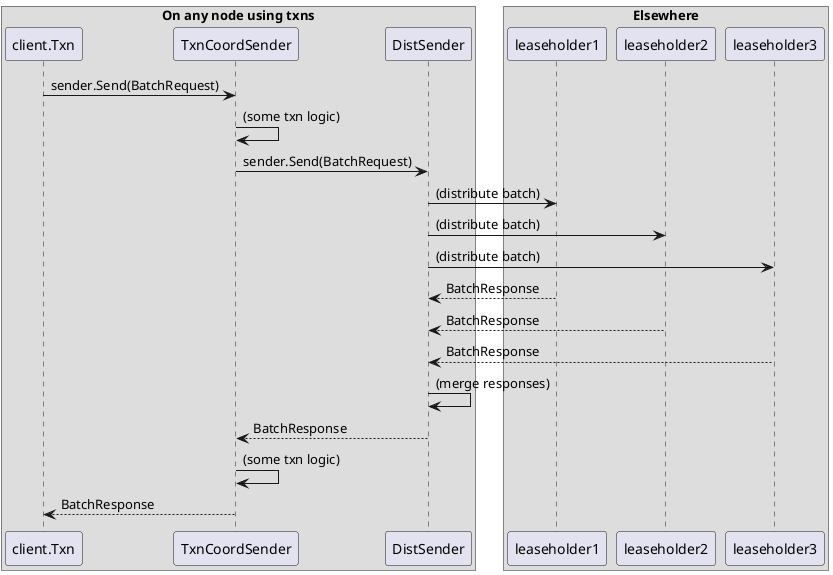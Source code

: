 @startuml
box "On any node using txns"
  participant "client.Txn" as Txn
  participant TxnCoordSender
  participant DistSender
end box
box "Elsewhere"
  participant leaseholder1
  participant leaseholder2
  participant leaseholder3
end box

Txn -> TxnCoordSender : sender.Send(BatchRequest)
TxnCoordSender -> TxnCoordSender : (some txn logic)
TxnCoordSender -> DistSender : sender.Send(BatchRequest)
DistSender -> leaseholder1 : (distribute batch)
DistSender -> leaseholder2 : (distribute batch)
DistSender -> leaseholder3 : (distribute batch)
leaseholder1 --> DistSender : BatchResponse
leaseholder2 --> DistSender : BatchResponse
leaseholder3 --> DistSender : BatchResponse
DistSender -> DistSender : (merge responses)
DistSender --> TxnCoordSender : BatchResponse
TxnCoordSender -> TxnCoordSender : (some txn logic)
TxnCoordSender --> Txn : BatchResponse
@enduml
